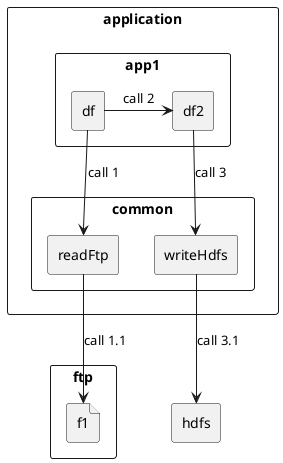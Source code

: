 @startuml
'skinparam linestyle ortho
'rectangle "A" as one
'rectangle "B" as two
'rectangle "C" as three
'rectangle "D" as four

'one -right-> two: message 1-->2
'two -right-> three: message 2-->3
'two --> four: message 2-->4
'three -[hidden]- four

rectangle ftp{
    file f1
}
rectangle hdfs
rectangle application{
    rectangle app1{
        rectangle df
        rectangle df2
    }
    rectangle common{
        rectangle readFtp
        rectangle writeHdfs
    }

}
df --> readFtp: call 1
df -right-> df2: call 2
readFtp --> f1: call 1.1
df2 --> writeHdfs: call 3
writeHdfs --> hdfs: call 3.1
@enduml

'diff objects
'https://plantuml.com/ru/deployment-diagram